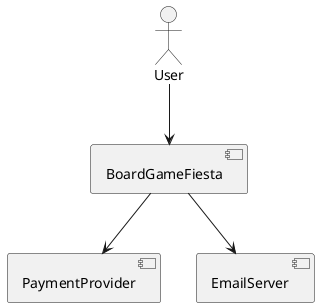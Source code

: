 @startuml
actor User
[BoardGameFiesta]
User --> [BoardGameFiesta]
[BoardGameFiesta] --> [PaymentProvider]
[BoardGameFiesta] --> [EmailServer]
@enduml